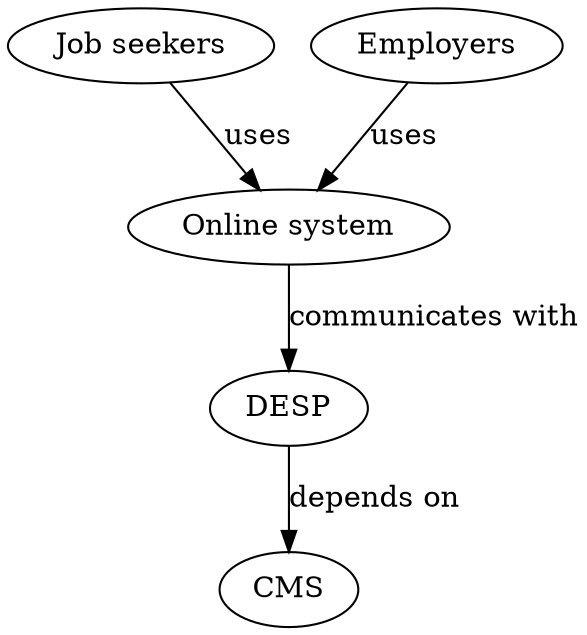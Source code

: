 digraph G {
    Job_seekers [label="Job seekers"]
    Online_system [label="Online system"]
    DESP [label="DESP"]
    CMS [label="CMS"]
    Employers [label="Employers"]

    Job_seekers -> Online_system [label="uses"]
    Online_system -> DESP [label="communicates with"]
    DESP -> CMS [label="depends on"]
    Employers -> Online_system [label="uses"]
}